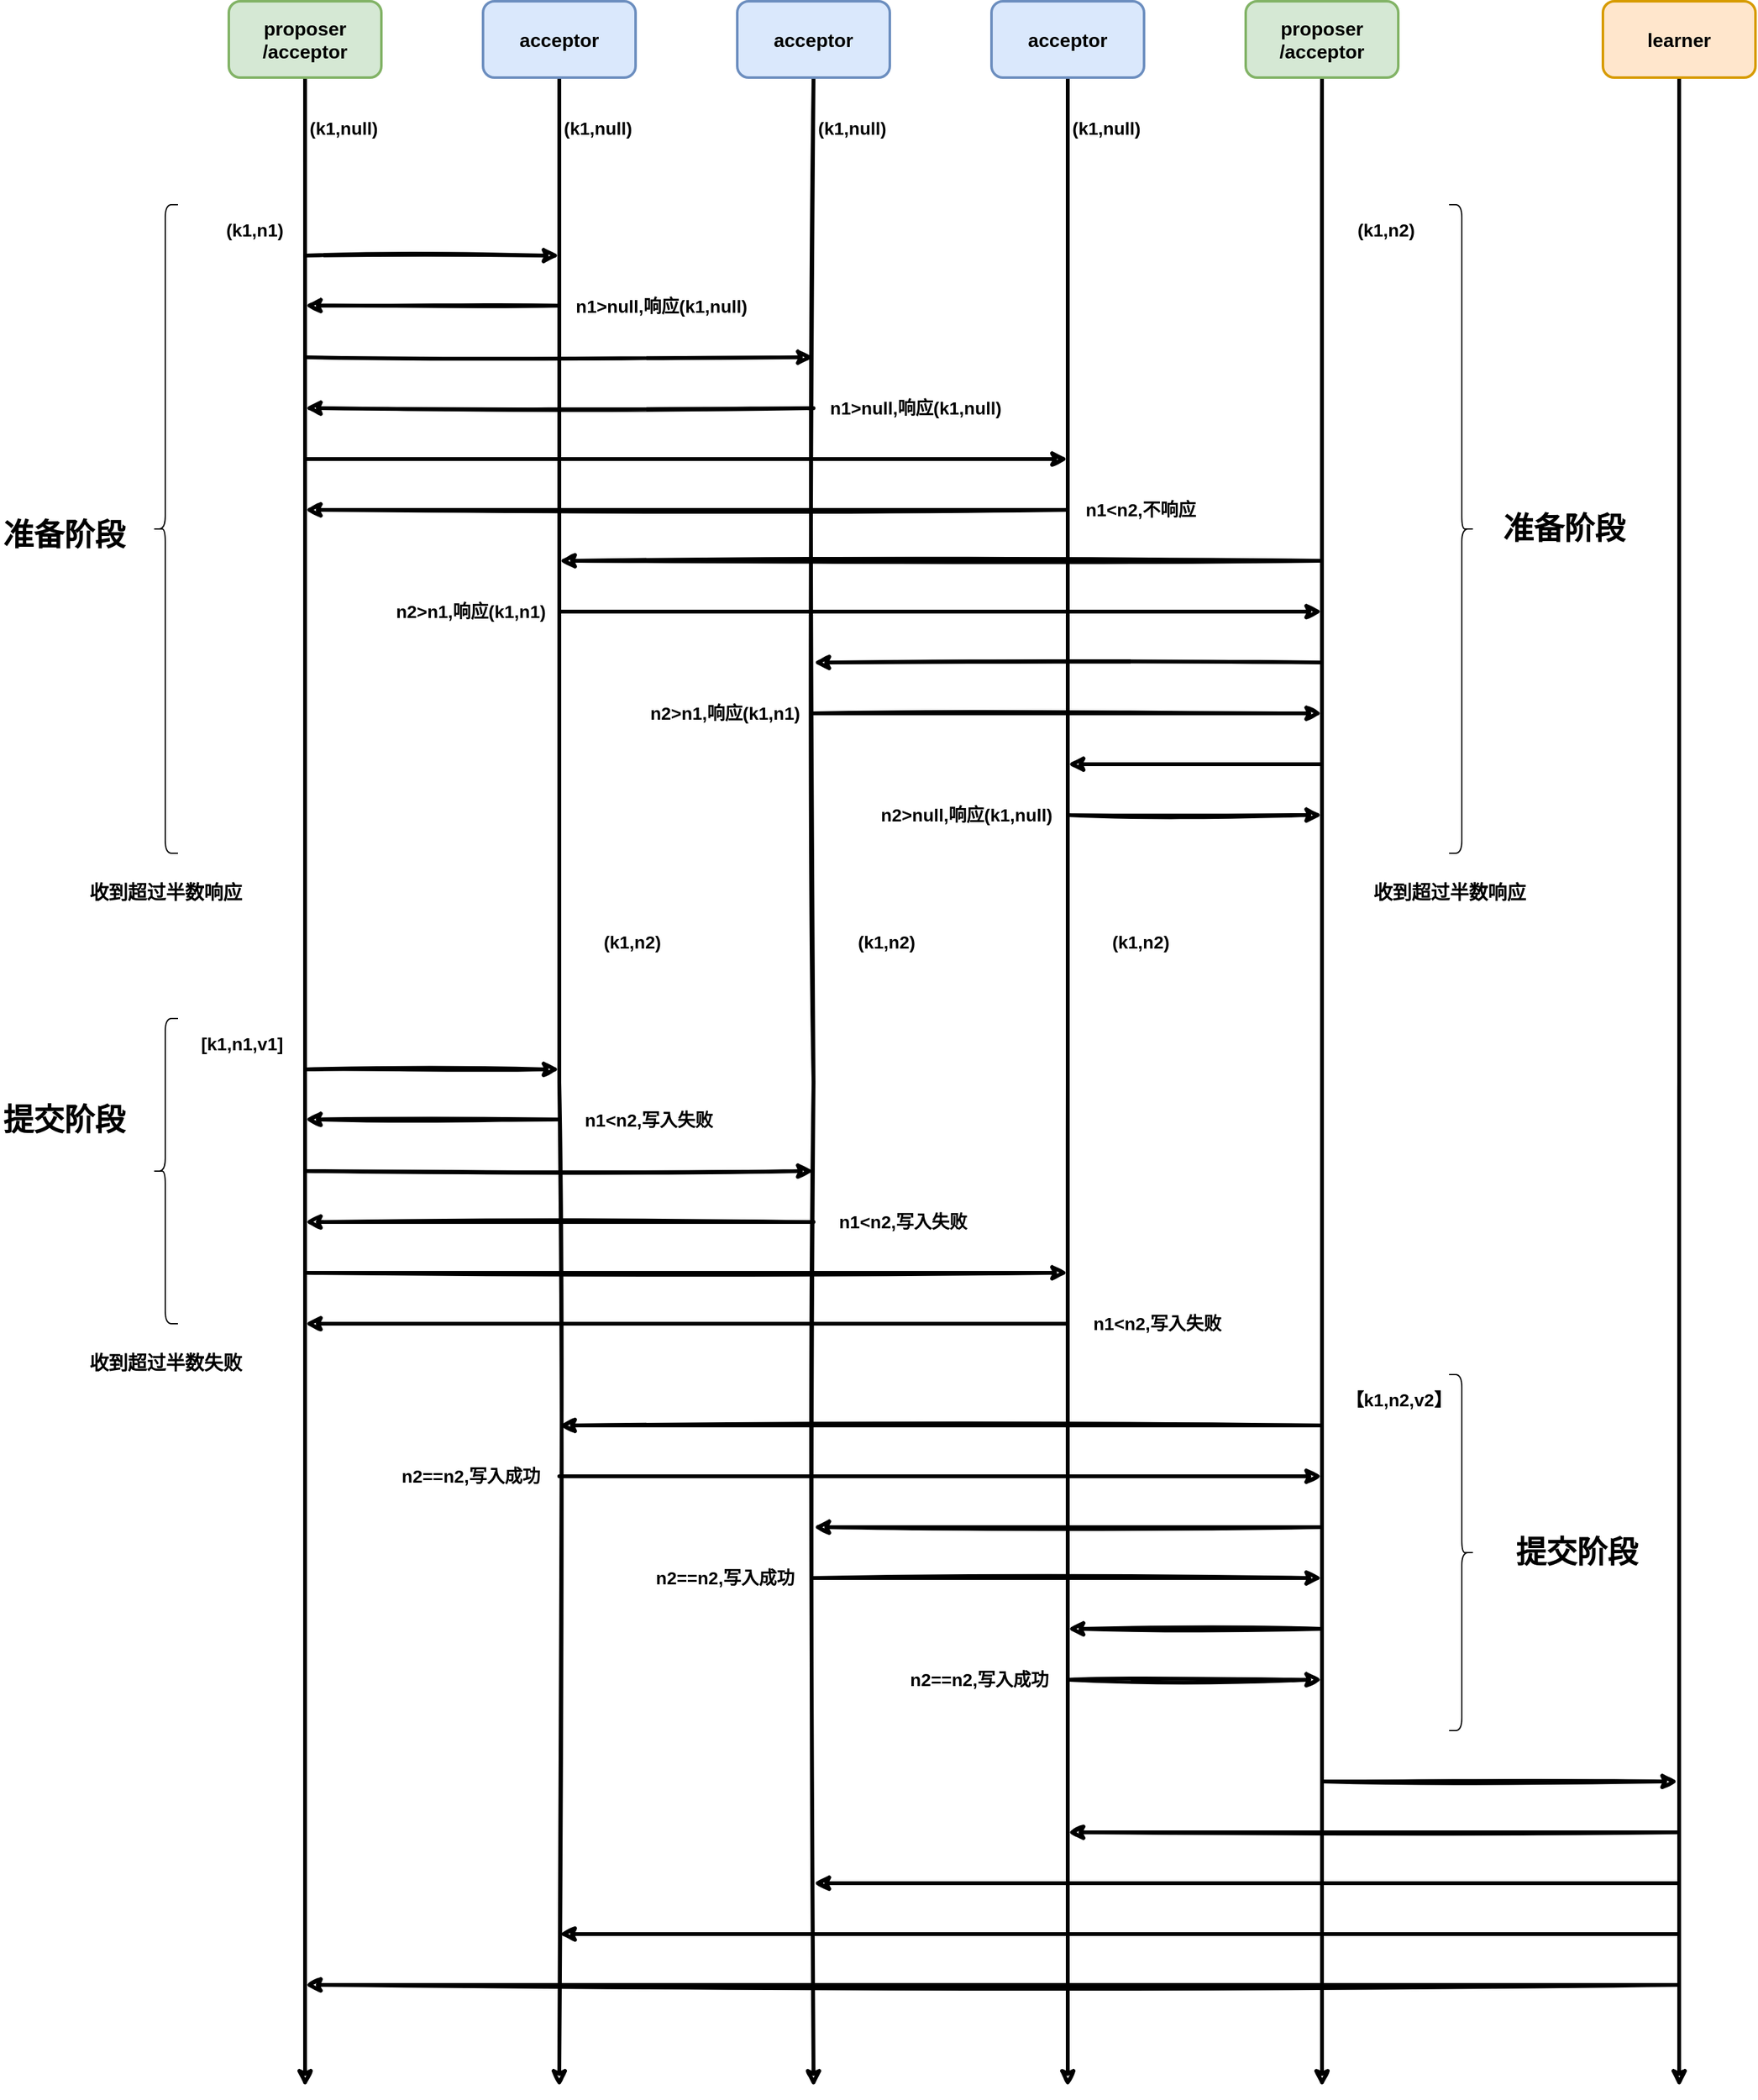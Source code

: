 <mxfile version="20.6.0" type="github">
  <diagram id="aEYR8N7gp_z-aqfgw4xd" name="第 1 页">
    <mxGraphModel dx="2929" dy="1313" grid="1" gridSize="10" guides="1" tooltips="1" connect="1" arrows="1" fold="1" page="1" pageScale="1" pageWidth="827" pageHeight="1169" math="0" shadow="0">
      <root>
        <mxCell id="0" />
        <mxCell id="1" parent="0" />
        <mxCell id="LE1Et-rqbon9mowgQs7a-1" style="edgeStyle=orthogonalEdgeStyle;rounded=0;orthogonalLoop=1;jettySize=auto;html=1;fontSize=15;strokeWidth=3;sketch=1;" edge="1" parent="1" source="LE1Et-rqbon9mowgQs7a-2">
          <mxGeometry relative="1" as="geometry">
            <mxPoint x="220" y="1880" as="targetPoint" />
          </mxGeometry>
        </mxCell>
        <mxCell id="LE1Et-rqbon9mowgQs7a-2" value="proposer&lt;br&gt;/acceptor" style="rounded=1;whiteSpace=wrap;html=1;strokeWidth=2;fillWeight=4;hachureGap=8;hachureAngle=45;fillColor=#d5e8d4;sketch=0;strokeColor=#82b366;fontSize=15;fontStyle=1" vertex="1" parent="1">
          <mxGeometry x="160" y="240" width="120" height="60" as="geometry" />
        </mxCell>
        <mxCell id="LE1Et-rqbon9mowgQs7a-3" style="edgeStyle=orthogonalEdgeStyle;rounded=0;orthogonalLoop=1;jettySize=auto;html=1;fontSize=15;strokeWidth=3;sketch=1;" edge="1" parent="1" source="LE1Et-rqbon9mowgQs7a-4">
          <mxGeometry relative="1" as="geometry">
            <mxPoint x="420" y="1880" as="targetPoint" />
          </mxGeometry>
        </mxCell>
        <mxCell id="LE1Et-rqbon9mowgQs7a-4" value="acceptor" style="rounded=1;whiteSpace=wrap;html=1;strokeWidth=2;fillWeight=4;hachureGap=8;hachureAngle=45;fillColor=#dae8fc;sketch=0;strokeColor=#6c8ebf;fontSize=15;fontStyle=1" vertex="1" parent="1">
          <mxGeometry x="360" y="240" width="120" height="60" as="geometry" />
        </mxCell>
        <mxCell id="LE1Et-rqbon9mowgQs7a-5" style="edgeStyle=orthogonalEdgeStyle;rounded=0;orthogonalLoop=1;jettySize=auto;html=1;fontSize=15;strokeWidth=3;sketch=1;" edge="1" parent="1" source="LE1Et-rqbon9mowgQs7a-6">
          <mxGeometry relative="1" as="geometry">
            <mxPoint x="620" y="1880" as="targetPoint" />
          </mxGeometry>
        </mxCell>
        <mxCell id="LE1Et-rqbon9mowgQs7a-6" value="acceptor" style="rounded=1;whiteSpace=wrap;html=1;strokeWidth=2;fillWeight=4;hachureGap=8;hachureAngle=45;fillColor=#dae8fc;sketch=0;strokeColor=#6c8ebf;fontSize=15;fontStyle=1" vertex="1" parent="1">
          <mxGeometry x="560" y="240" width="120" height="60" as="geometry" />
        </mxCell>
        <mxCell id="LE1Et-rqbon9mowgQs7a-7" style="edgeStyle=orthogonalEdgeStyle;rounded=0;orthogonalLoop=1;jettySize=auto;html=1;fontSize=15;strokeWidth=3;sketch=1;" edge="1" parent="1" source="LE1Et-rqbon9mowgQs7a-8">
          <mxGeometry relative="1" as="geometry">
            <mxPoint x="820" y="1880" as="targetPoint" />
          </mxGeometry>
        </mxCell>
        <mxCell id="LE1Et-rqbon9mowgQs7a-8" value="acceptor" style="rounded=1;whiteSpace=wrap;html=1;strokeWidth=2;fillWeight=4;hachureGap=8;hachureAngle=45;fillColor=#dae8fc;sketch=0;strokeColor=#6c8ebf;fontSize=15;fontStyle=1" vertex="1" parent="1">
          <mxGeometry x="760" y="240" width="120" height="60" as="geometry" />
        </mxCell>
        <mxCell id="LE1Et-rqbon9mowgQs7a-9" style="edgeStyle=orthogonalEdgeStyle;rounded=0;orthogonalLoop=1;jettySize=auto;html=1;fontSize=15;strokeWidth=3;sketch=1;" edge="1" parent="1" source="LE1Et-rqbon9mowgQs7a-10">
          <mxGeometry relative="1" as="geometry">
            <mxPoint x="1020" y="1880" as="targetPoint" />
          </mxGeometry>
        </mxCell>
        <mxCell id="LE1Et-rqbon9mowgQs7a-10" value="proposer&lt;br&gt;/acceptor" style="rounded=1;whiteSpace=wrap;html=1;strokeWidth=2;fillWeight=4;hachureGap=8;hachureAngle=45;fillColor=#d5e8d4;sketch=0;strokeColor=#82b366;fontSize=15;fontStyle=1" vertex="1" parent="1">
          <mxGeometry x="960" y="240" width="120" height="60" as="geometry" />
        </mxCell>
        <mxCell id="LE1Et-rqbon9mowgQs7a-11" value="" style="endArrow=classic;html=1;rounded=0;sketch=1;strokeWidth=3;fontSize=14;" edge="1" parent="1">
          <mxGeometry width="50" height="50" relative="1" as="geometry">
            <mxPoint x="220" y="440" as="sourcePoint" />
            <mxPoint x="420" y="440" as="targetPoint" />
          </mxGeometry>
        </mxCell>
        <mxCell id="LE1Et-rqbon9mowgQs7a-12" value="(k1,null)" style="text;strokeColor=none;fillColor=none;html=1;fontSize=14;fontStyle=1;verticalAlign=middle;align=center;sketch=0;" vertex="1" parent="1">
          <mxGeometry x="200" y="320" width="100" height="40" as="geometry" />
        </mxCell>
        <mxCell id="LE1Et-rqbon9mowgQs7a-13" value="" style="endArrow=classic;html=1;rounded=0;sketch=1;strokeWidth=3;fontSize=15;" edge="1" parent="1">
          <mxGeometry width="50" height="50" relative="1" as="geometry">
            <mxPoint x="220" y="520" as="sourcePoint" />
            <mxPoint x="620" y="520" as="targetPoint" />
            <Array as="points" />
          </mxGeometry>
        </mxCell>
        <mxCell id="LE1Et-rqbon9mowgQs7a-14" value="" style="endArrow=classic;html=1;rounded=0;sketch=1;strokeWidth=3;fontSize=15;" edge="1" parent="1">
          <mxGeometry width="50" height="50" relative="1" as="geometry">
            <mxPoint x="220" y="600" as="sourcePoint" />
            <mxPoint x="820" y="600" as="targetPoint" />
          </mxGeometry>
        </mxCell>
        <mxCell id="LE1Et-rqbon9mowgQs7a-15" value="(k1,null)" style="text;strokeColor=none;fillColor=none;html=1;fontSize=14;fontStyle=1;verticalAlign=middle;align=center;sketch=0;" vertex="1" parent="1">
          <mxGeometry x="400" y="320" width="100" height="40" as="geometry" />
        </mxCell>
        <mxCell id="LE1Et-rqbon9mowgQs7a-16" value="(k1,null)" style="text;strokeColor=none;fillColor=none;html=1;fontSize=14;fontStyle=1;verticalAlign=middle;align=center;sketch=0;" vertex="1" parent="1">
          <mxGeometry x="600" y="320" width="100" height="40" as="geometry" />
        </mxCell>
        <mxCell id="LE1Et-rqbon9mowgQs7a-17" value="(k1,null)" style="text;strokeColor=none;fillColor=none;html=1;fontSize=14;fontStyle=1;verticalAlign=middle;align=center;sketch=0;" vertex="1" parent="1">
          <mxGeometry x="800" y="320" width="100" height="40" as="geometry" />
        </mxCell>
        <mxCell id="LE1Et-rqbon9mowgQs7a-18" value="" style="endArrow=classic;html=1;rounded=0;sketch=1;strokeWidth=3;fontSize=15;" edge="1" parent="1">
          <mxGeometry width="50" height="50" relative="1" as="geometry">
            <mxPoint x="420" y="479.33" as="sourcePoint" />
            <mxPoint x="220" y="479.33" as="targetPoint" />
          </mxGeometry>
        </mxCell>
        <mxCell id="LE1Et-rqbon9mowgQs7a-19" value="" style="endArrow=classic;html=1;rounded=0;sketch=1;strokeWidth=3;fontSize=15;" edge="1" parent="1">
          <mxGeometry width="50" height="50" relative="1" as="geometry">
            <mxPoint x="620" y="560" as="sourcePoint" />
            <mxPoint x="220" y="560" as="targetPoint" />
          </mxGeometry>
        </mxCell>
        <mxCell id="LE1Et-rqbon9mowgQs7a-20" value="" style="endArrow=classic;html=1;rounded=0;sketch=1;strokeWidth=3;fontSize=15;" edge="1" parent="1">
          <mxGeometry width="50" height="50" relative="1" as="geometry">
            <mxPoint x="820" y="640.0" as="sourcePoint" />
            <mxPoint x="220" y="640.0" as="targetPoint" />
          </mxGeometry>
        </mxCell>
        <mxCell id="LE1Et-rqbon9mowgQs7a-21" value="" style="endArrow=classic;html=1;rounded=0;sketch=1;strokeWidth=3;fontSize=14;" edge="1" parent="1">
          <mxGeometry width="50" height="50" relative="1" as="geometry">
            <mxPoint x="220" y="1080.0" as="sourcePoint" />
            <mxPoint x="420" y="1080.0" as="targetPoint" />
          </mxGeometry>
        </mxCell>
        <mxCell id="LE1Et-rqbon9mowgQs7a-22" value="" style="endArrow=classic;html=1;rounded=0;sketch=1;strokeWidth=3;fontSize=15;" edge="1" parent="1">
          <mxGeometry width="50" height="50" relative="1" as="geometry">
            <mxPoint x="220" y="1160.0" as="sourcePoint" />
            <mxPoint x="620" y="1160.0" as="targetPoint" />
            <Array as="points" />
          </mxGeometry>
        </mxCell>
        <mxCell id="LE1Et-rqbon9mowgQs7a-24" value="(k1,n1)" style="text;strokeColor=none;fillColor=none;html=1;fontSize=14;fontStyle=1;verticalAlign=middle;align=center;sketch=0;" vertex="1" parent="1">
          <mxGeometry x="130" y="400" width="100" height="40" as="geometry" />
        </mxCell>
        <mxCell id="LE1Et-rqbon9mowgQs7a-25" value="n1&amp;gt;null,响应(k1,null)" style="text;strokeColor=none;fillColor=none;html=1;fontSize=14;fontStyle=1;verticalAlign=middle;align=center;sketch=0;" vertex="1" parent="1">
          <mxGeometry x="450" y="460" width="100" height="40" as="geometry" />
        </mxCell>
        <mxCell id="LE1Et-rqbon9mowgQs7a-26" value="n1&amp;gt;null,响应(k1,null)" style="text;strokeColor=none;fillColor=none;html=1;fontSize=14;fontStyle=1;verticalAlign=middle;align=center;sketch=0;" vertex="1" parent="1">
          <mxGeometry x="650" y="540" width="100" height="40" as="geometry" />
        </mxCell>
        <mxCell id="LE1Et-rqbon9mowgQs7a-27" value="n1&amp;lt;n2,不响应" style="text;strokeColor=none;fillColor=none;html=1;fontSize=14;fontStyle=1;verticalAlign=middle;align=center;sketch=0;" vertex="1" parent="1">
          <mxGeometry x="827" y="620" width="100" height="40" as="geometry" />
        </mxCell>
        <mxCell id="LE1Et-rqbon9mowgQs7a-28" value="" style="shape=curlyBracket;whiteSpace=wrap;html=1;rounded=1;labelPosition=left;verticalLabelPosition=middle;align=right;verticalAlign=middle;sketch=0;fontSize=14;" vertex="1" parent="1">
          <mxGeometry x="100" y="400" width="20" height="510" as="geometry" />
        </mxCell>
        <mxCell id="LE1Et-rqbon9mowgQs7a-29" value="准备阶段" style="text;strokeColor=none;fillColor=none;html=1;fontSize=24;fontStyle=1;verticalAlign=middle;align=center;sketch=0;" vertex="1" parent="1">
          <mxGeometry x="-20" y="640" width="100" height="40" as="geometry" />
        </mxCell>
        <mxCell id="LE1Et-rqbon9mowgQs7a-30" value="收到超过半数响应" style="text;strokeColor=none;fillColor=none;html=1;fontSize=15;fontStyle=1;verticalAlign=middle;align=center;sketch=0;" vertex="1" parent="1">
          <mxGeometry x="60" y="920" width="100" height="40" as="geometry" />
        </mxCell>
        <mxCell id="LE1Et-rqbon9mowgQs7a-31" value="" style="shape=curlyBracket;whiteSpace=wrap;html=1;rounded=1;labelPosition=left;verticalLabelPosition=middle;align=right;verticalAlign=middle;sketch=0;fontSize=14;" vertex="1" parent="1">
          <mxGeometry x="100" y="1040" width="20" height="240" as="geometry" />
        </mxCell>
        <mxCell id="LE1Et-rqbon9mowgQs7a-32" value="[k1,n1,v1]" style="text;strokeColor=none;fillColor=none;html=1;fontSize=14;fontStyle=1;verticalAlign=middle;align=center;sketch=0;" vertex="1" parent="1">
          <mxGeometry x="120" y="1040" width="100" height="40" as="geometry" />
        </mxCell>
        <mxCell id="LE1Et-rqbon9mowgQs7a-34" value="n1&amp;lt;n2,写入失败" style="text;strokeColor=none;fillColor=none;html=1;fontSize=14;fontStyle=1;verticalAlign=middle;align=center;sketch=0;" vertex="1" parent="1">
          <mxGeometry x="640" y="1180" width="100" height="40" as="geometry" />
        </mxCell>
        <mxCell id="LE1Et-rqbon9mowgQs7a-35" value="n1&amp;lt;n2,写入失败" style="text;strokeColor=none;fillColor=none;html=1;fontSize=14;fontStyle=1;verticalAlign=middle;align=center;sketch=0;" vertex="1" parent="1">
          <mxGeometry x="840" y="1260" width="100" height="40" as="geometry" />
        </mxCell>
        <mxCell id="LE1Et-rqbon9mowgQs7a-36" value="提交阶段" style="text;strokeColor=none;fillColor=none;html=1;fontSize=24;fontStyle=1;verticalAlign=middle;align=center;sketch=0;" vertex="1" parent="1">
          <mxGeometry x="-20" y="1100" width="100" height="40" as="geometry" />
        </mxCell>
        <mxCell id="LE1Et-rqbon9mowgQs7a-37" value="" style="endArrow=classic;html=1;rounded=0;sketch=1;strokeWidth=3;fontSize=15;" edge="1" parent="1">
          <mxGeometry width="50" height="50" relative="1" as="geometry">
            <mxPoint x="1020" y="680" as="sourcePoint" />
            <mxPoint x="420" y="680" as="targetPoint" />
            <Array as="points" />
          </mxGeometry>
        </mxCell>
        <mxCell id="LE1Et-rqbon9mowgQs7a-38" value="" style="endArrow=classic;html=1;rounded=0;sketch=1;strokeWidth=3;fontSize=15;" edge="1" parent="1">
          <mxGeometry width="50" height="50" relative="1" as="geometry">
            <mxPoint x="420" y="720" as="sourcePoint" />
            <mxPoint x="1020" y="720" as="targetPoint" />
            <Array as="points" />
          </mxGeometry>
        </mxCell>
        <mxCell id="LE1Et-rqbon9mowgQs7a-39" value="n2&amp;gt;n1,响应(k1,n1)" style="text;strokeColor=none;fillColor=none;html=1;fontSize=14;fontStyle=1;verticalAlign=middle;align=center;sketch=0;" vertex="1" parent="1">
          <mxGeometry x="300" y="700" width="100" height="40" as="geometry" />
        </mxCell>
        <mxCell id="LE1Et-rqbon9mowgQs7a-40" value="" style="endArrow=classic;html=1;rounded=0;sketch=1;strokeWidth=3;fontSize=15;" edge="1" parent="1">
          <mxGeometry width="50" height="50" relative="1" as="geometry">
            <mxPoint x="1020" y="760" as="sourcePoint" />
            <mxPoint x="620" y="760" as="targetPoint" />
            <Array as="points" />
          </mxGeometry>
        </mxCell>
        <mxCell id="LE1Et-rqbon9mowgQs7a-41" value="" style="endArrow=classic;html=1;rounded=0;sketch=1;strokeWidth=3;fontSize=15;" edge="1" parent="1">
          <mxGeometry width="50" height="50" relative="1" as="geometry">
            <mxPoint x="620" y="800" as="sourcePoint" />
            <mxPoint x="1020" y="800" as="targetPoint" />
            <Array as="points" />
          </mxGeometry>
        </mxCell>
        <mxCell id="LE1Et-rqbon9mowgQs7a-42" value="n2&amp;gt;n1,响应(k1,n1)" style="text;strokeColor=none;fillColor=none;html=1;fontSize=14;fontStyle=1;verticalAlign=middle;align=center;sketch=0;" vertex="1" parent="1">
          <mxGeometry x="500" y="780" width="100" height="40" as="geometry" />
        </mxCell>
        <mxCell id="LE1Et-rqbon9mowgQs7a-43" value="" style="endArrow=classic;html=1;rounded=0;sketch=1;strokeWidth=3;fontSize=15;" edge="1" parent="1">
          <mxGeometry width="50" height="50" relative="1" as="geometry">
            <mxPoint x="820" y="880" as="sourcePoint" />
            <mxPoint x="1020" y="880" as="targetPoint" />
            <Array as="points" />
          </mxGeometry>
        </mxCell>
        <mxCell id="LE1Et-rqbon9mowgQs7a-44" value="" style="endArrow=classic;html=1;rounded=0;sketch=1;strokeWidth=3;fontSize=15;" edge="1" parent="1">
          <mxGeometry width="50" height="50" relative="1" as="geometry">
            <mxPoint x="1020" y="840" as="sourcePoint" />
            <mxPoint x="820" y="840" as="targetPoint" />
            <Array as="points" />
          </mxGeometry>
        </mxCell>
        <mxCell id="LE1Et-rqbon9mowgQs7a-45" value="n2&amp;gt;null,响应(k1,null)" style="text;strokeColor=none;fillColor=none;html=1;fontSize=14;fontStyle=1;verticalAlign=middle;align=center;sketch=0;" vertex="1" parent="1">
          <mxGeometry x="690" y="860" width="100" height="40" as="geometry" />
        </mxCell>
        <mxCell id="LE1Et-rqbon9mowgQs7a-46" value="(k1,n2)" style="text;strokeColor=none;fillColor=none;html=1;fontSize=14;fontStyle=1;verticalAlign=middle;align=center;sketch=0;" vertex="1" parent="1">
          <mxGeometry x="1020" y="400" width="100" height="40" as="geometry" />
        </mxCell>
        <mxCell id="LE1Et-rqbon9mowgQs7a-47" value="(k1,n2)" style="text;strokeColor=none;fillColor=none;html=1;fontSize=14;fontStyle=1;verticalAlign=middle;align=center;sketch=0;" vertex="1" parent="1">
          <mxGeometry x="427" y="960" width="100" height="40" as="geometry" />
        </mxCell>
        <mxCell id="LE1Et-rqbon9mowgQs7a-48" value="(k1,n2)" style="text;strokeColor=none;fillColor=none;html=1;fontSize=14;fontStyle=1;verticalAlign=middle;align=center;sketch=0;" vertex="1" parent="1">
          <mxGeometry x="627" y="960" width="100" height="40" as="geometry" />
        </mxCell>
        <mxCell id="LE1Et-rqbon9mowgQs7a-49" value="(k1,n2)" style="text;strokeColor=none;fillColor=none;html=1;fontSize=14;fontStyle=1;verticalAlign=middle;align=center;sketch=0;" vertex="1" parent="1">
          <mxGeometry x="827" y="960" width="100" height="40" as="geometry" />
        </mxCell>
        <mxCell id="LE1Et-rqbon9mowgQs7a-51" value="" style="shape=curlyBracket;whiteSpace=wrap;html=1;rounded=1;labelPosition=left;verticalLabelPosition=middle;align=right;verticalAlign=middle;sketch=0;fontSize=14;rotation=-180;" vertex="1" parent="1">
          <mxGeometry x="1120" y="400" width="20" height="510" as="geometry" />
        </mxCell>
        <mxCell id="LE1Et-rqbon9mowgQs7a-53" value="收到超过半数响应" style="text;strokeColor=none;fillColor=none;html=1;fontSize=15;fontStyle=1;verticalAlign=middle;align=center;sketch=0;" vertex="1" parent="1">
          <mxGeometry x="1070" y="920" width="100" height="40" as="geometry" />
        </mxCell>
        <mxCell id="LE1Et-rqbon9mowgQs7a-54" value="准备阶段" style="text;strokeColor=none;fillColor=none;html=1;fontSize=24;fontStyle=1;verticalAlign=middle;align=center;sketch=0;" vertex="1" parent="1">
          <mxGeometry x="1160" y="635" width="100" height="40" as="geometry" />
        </mxCell>
        <mxCell id="LE1Et-rqbon9mowgQs7a-55" value="" style="endArrow=classic;html=1;rounded=0;sketch=1;strokeWidth=3;fontSize=15;" edge="1" parent="1">
          <mxGeometry width="50" height="50" relative="1" as="geometry">
            <mxPoint x="420" y="1119.33" as="sourcePoint" />
            <mxPoint x="220" y="1119.33" as="targetPoint" />
          </mxGeometry>
        </mxCell>
        <mxCell id="LE1Et-rqbon9mowgQs7a-56" value="n1&amp;lt;n2,写入失败" style="text;strokeColor=none;fillColor=none;html=1;fontSize=14;fontStyle=1;verticalAlign=middle;align=center;sketch=0;" vertex="1" parent="1">
          <mxGeometry x="440" y="1100" width="100" height="40" as="geometry" />
        </mxCell>
        <mxCell id="LE1Et-rqbon9mowgQs7a-57" value="" style="endArrow=classic;html=1;rounded=0;sketch=1;strokeWidth=3;fontSize=15;" edge="1" parent="1">
          <mxGeometry width="50" height="50" relative="1" as="geometry">
            <mxPoint x="620" y="1200.0" as="sourcePoint" />
            <mxPoint x="220" y="1200.0" as="targetPoint" />
          </mxGeometry>
        </mxCell>
        <mxCell id="LE1Et-rqbon9mowgQs7a-58" value="" style="endArrow=classic;html=1;rounded=0;sketch=1;strokeWidth=3;fontSize=15;" edge="1" parent="1">
          <mxGeometry width="50" height="50" relative="1" as="geometry">
            <mxPoint x="220" y="1240" as="sourcePoint" />
            <mxPoint x="820" y="1240" as="targetPoint" />
          </mxGeometry>
        </mxCell>
        <mxCell id="LE1Et-rqbon9mowgQs7a-59" value="" style="endArrow=classic;html=1;rounded=0;sketch=1;strokeWidth=3;fontSize=15;" edge="1" parent="1">
          <mxGeometry width="50" height="50" relative="1" as="geometry">
            <mxPoint x="820" y="1280" as="sourcePoint" />
            <mxPoint x="220" y="1280" as="targetPoint" />
          </mxGeometry>
        </mxCell>
        <mxCell id="LE1Et-rqbon9mowgQs7a-60" value="收到超过半数失败" style="text;strokeColor=none;fillColor=none;html=1;fontSize=15;fontStyle=1;verticalAlign=middle;align=center;sketch=0;" vertex="1" parent="1">
          <mxGeometry x="60" y="1290" width="100" height="40" as="geometry" />
        </mxCell>
        <mxCell id="LE1Et-rqbon9mowgQs7a-61" value="" style="endArrow=classic;html=1;rounded=0;sketch=1;strokeWidth=3;fontSize=15;" edge="1" parent="1">
          <mxGeometry width="50" height="50" relative="1" as="geometry">
            <mxPoint x="1020" y="1360" as="sourcePoint" />
            <mxPoint x="420" y="1360" as="targetPoint" />
            <Array as="points" />
          </mxGeometry>
        </mxCell>
        <mxCell id="LE1Et-rqbon9mowgQs7a-62" value="" style="endArrow=classic;html=1;rounded=0;sketch=1;strokeWidth=3;fontSize=15;" edge="1" parent="1">
          <mxGeometry width="50" height="50" relative="1" as="geometry">
            <mxPoint x="420" y="1400" as="sourcePoint" />
            <mxPoint x="1020" y="1400" as="targetPoint" />
            <Array as="points" />
          </mxGeometry>
        </mxCell>
        <mxCell id="LE1Et-rqbon9mowgQs7a-63" value="" style="endArrow=classic;html=1;rounded=0;sketch=1;strokeWidth=3;fontSize=15;" edge="1" parent="1">
          <mxGeometry width="50" height="50" relative="1" as="geometry">
            <mxPoint x="1020" y="1440" as="sourcePoint" />
            <mxPoint x="620" y="1440" as="targetPoint" />
            <Array as="points" />
          </mxGeometry>
        </mxCell>
        <mxCell id="LE1Et-rqbon9mowgQs7a-64" value="" style="endArrow=classic;html=1;rounded=0;sketch=1;strokeWidth=3;fontSize=15;" edge="1" parent="1">
          <mxGeometry width="50" height="50" relative="1" as="geometry">
            <mxPoint x="620" y="1480" as="sourcePoint" />
            <mxPoint x="1020" y="1480" as="targetPoint" />
            <Array as="points" />
          </mxGeometry>
        </mxCell>
        <mxCell id="LE1Et-rqbon9mowgQs7a-65" value="n2==n2,写入成功" style="text;strokeColor=none;fillColor=none;html=1;fontSize=14;fontStyle=1;verticalAlign=middle;align=center;sketch=0;" vertex="1" parent="1">
          <mxGeometry x="500" y="1460" width="100" height="40" as="geometry" />
        </mxCell>
        <mxCell id="LE1Et-rqbon9mowgQs7a-66" value="" style="endArrow=classic;html=1;rounded=0;sketch=1;strokeWidth=3;fontSize=15;" edge="1" parent="1">
          <mxGeometry width="50" height="50" relative="1" as="geometry">
            <mxPoint x="820" y="1560" as="sourcePoint" />
            <mxPoint x="1020" y="1560" as="targetPoint" />
            <Array as="points" />
          </mxGeometry>
        </mxCell>
        <mxCell id="LE1Et-rqbon9mowgQs7a-67" value="" style="endArrow=classic;html=1;rounded=0;sketch=1;strokeWidth=3;fontSize=15;" edge="1" parent="1">
          <mxGeometry width="50" height="50" relative="1" as="geometry">
            <mxPoint x="1020" y="1520" as="sourcePoint" />
            <mxPoint x="820" y="1520" as="targetPoint" />
            <Array as="points" />
          </mxGeometry>
        </mxCell>
        <mxCell id="LE1Et-rqbon9mowgQs7a-69" value="" style="shape=curlyBracket;whiteSpace=wrap;html=1;rounded=1;labelPosition=left;verticalLabelPosition=middle;align=right;verticalAlign=middle;sketch=0;fontSize=14;rotation=-180;" vertex="1" parent="1">
          <mxGeometry x="1120" y="1320" width="20" height="280" as="geometry" />
        </mxCell>
        <mxCell id="LE1Et-rqbon9mowgQs7a-70" value="提交阶段" style="text;strokeColor=none;fillColor=none;html=1;fontSize=24;fontStyle=1;verticalAlign=middle;align=center;sketch=0;" vertex="1" parent="1">
          <mxGeometry x="1170" y="1440" width="100" height="40" as="geometry" />
        </mxCell>
        <mxCell id="LE1Et-rqbon9mowgQs7a-71" value="n2==n2,写入成功" style="text;strokeColor=none;fillColor=none;html=1;fontSize=14;fontStyle=1;verticalAlign=middle;align=center;sketch=0;" vertex="1" parent="1">
          <mxGeometry x="700" y="1540" width="100" height="40" as="geometry" />
        </mxCell>
        <mxCell id="LE1Et-rqbon9mowgQs7a-72" value="n2==n2,写入成功" style="text;strokeColor=none;fillColor=none;html=1;fontSize=14;fontStyle=1;verticalAlign=middle;align=center;sketch=0;" vertex="1" parent="1">
          <mxGeometry x="300" y="1380" width="100" height="40" as="geometry" />
        </mxCell>
        <mxCell id="LE1Et-rqbon9mowgQs7a-73" value="【k1,n2,v2】" style="text;strokeColor=none;fillColor=none;html=1;fontSize=14;fontStyle=1;verticalAlign=middle;align=center;sketch=0;" vertex="1" parent="1">
          <mxGeometry x="1030" y="1320" width="100" height="40" as="geometry" />
        </mxCell>
        <mxCell id="LE1Et-rqbon9mowgQs7a-75" style="edgeStyle=orthogonalEdgeStyle;rounded=0;orthogonalLoop=1;jettySize=auto;html=1;strokeWidth=3;sketch=1;" edge="1" parent="1" source="LE1Et-rqbon9mowgQs7a-74">
          <mxGeometry relative="1" as="geometry">
            <mxPoint x="1301" y="1880" as="targetPoint" />
          </mxGeometry>
        </mxCell>
        <mxCell id="LE1Et-rqbon9mowgQs7a-74" value="learner" style="rounded=1;whiteSpace=wrap;html=1;strokeWidth=2;fillWeight=4;hachureGap=8;hachureAngle=45;fillColor=#ffe6cc;sketch=0;strokeColor=#d79b00;fontSize=15;fontStyle=1" vertex="1" parent="1">
          <mxGeometry x="1241" y="240" width="120" height="60" as="geometry" />
        </mxCell>
        <mxCell id="LE1Et-rqbon9mowgQs7a-76" value="" style="endArrow=classic;html=1;rounded=0;sketch=1;strokeWidth=3;fontSize=15;" edge="1" parent="1">
          <mxGeometry width="50" height="50" relative="1" as="geometry">
            <mxPoint x="1020" y="1640" as="sourcePoint" />
            <mxPoint x="1300" y="1640" as="targetPoint" />
            <Array as="points" />
          </mxGeometry>
        </mxCell>
        <mxCell id="LE1Et-rqbon9mowgQs7a-78" value="" style="endArrow=classic;html=1;rounded=0;sketch=1;strokeWidth=3;fontSize=15;" edge="1" parent="1">
          <mxGeometry width="50" height="50" relative="1" as="geometry">
            <mxPoint x="1300" y="1680" as="sourcePoint" />
            <mxPoint x="820" y="1680" as="targetPoint" />
            <Array as="points" />
          </mxGeometry>
        </mxCell>
        <mxCell id="LE1Et-rqbon9mowgQs7a-79" value="" style="endArrow=classic;html=1;rounded=0;sketch=1;strokeWidth=3;fontSize=15;" edge="1" parent="1">
          <mxGeometry width="50" height="50" relative="1" as="geometry">
            <mxPoint x="1300" y="1720" as="sourcePoint" />
            <mxPoint x="620" y="1720" as="targetPoint" />
            <Array as="points" />
          </mxGeometry>
        </mxCell>
        <mxCell id="LE1Et-rqbon9mowgQs7a-80" value="" style="endArrow=classic;html=1;rounded=0;sketch=1;strokeWidth=3;fontSize=15;" edge="1" parent="1">
          <mxGeometry width="50" height="50" relative="1" as="geometry">
            <mxPoint x="1300" y="1760" as="sourcePoint" />
            <mxPoint x="420" y="1760" as="targetPoint" />
            <Array as="points" />
          </mxGeometry>
        </mxCell>
        <mxCell id="LE1Et-rqbon9mowgQs7a-81" value="" style="endArrow=classic;html=1;rounded=0;sketch=1;strokeWidth=3;fontSize=15;" edge="1" parent="1">
          <mxGeometry width="50" height="50" relative="1" as="geometry">
            <mxPoint x="1300" y="1800" as="sourcePoint" />
            <mxPoint x="220" y="1800" as="targetPoint" />
            <Array as="points" />
          </mxGeometry>
        </mxCell>
      </root>
    </mxGraphModel>
  </diagram>
</mxfile>
